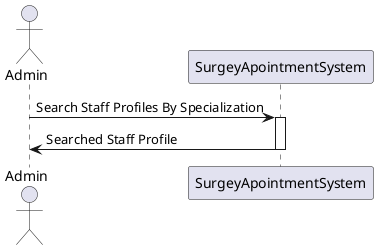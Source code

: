 ﻿@startuml
actor Admin
participant SurgeyApointmentSystem

Admin -> SurgeyApointmentSystem : Search Staff Profiles By Specialization
activate SurgeyApointmentSystem

SurgeyApointmentSystem -> Admin : Searched Staff Profile
deactivate SurgeyApointmentSystem

@enduml
